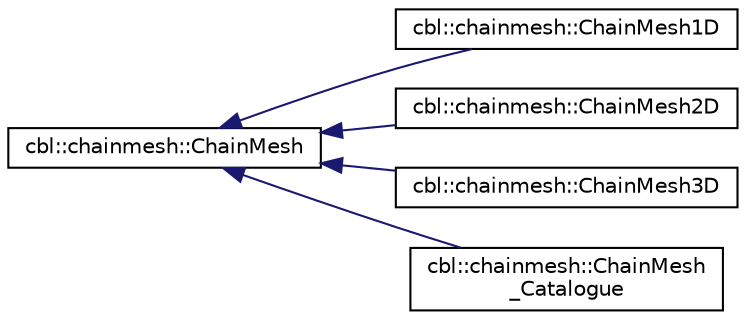 digraph "Graphical Class Hierarchy"
{
  edge [fontname="Helvetica",fontsize="10",labelfontname="Helvetica",labelfontsize="10"];
  node [fontname="Helvetica",fontsize="10",shape=record];
  rankdir="LR";
  Node0 [label="cbl::chainmesh::ChainMesh",height=0.2,width=0.4,color="black", fillcolor="white", style="filled",URL="$d9/d52/classcbl_1_1chainmesh_1_1ChainMesh.html",tooltip="The class ChainMesh. "];
  Node0 -> Node1 [dir="back",color="midnightblue",fontsize="10",style="solid",fontname="Helvetica"];
  Node1 [label="cbl::chainmesh::ChainMesh1D",height=0.2,width=0.4,color="black", fillcolor="white", style="filled",URL="$d2/d8f/classcbl_1_1chainmesh_1_1ChainMesh1D.html",tooltip="The class ChainMesh1D. "];
  Node0 -> Node2 [dir="back",color="midnightblue",fontsize="10",style="solid",fontname="Helvetica"];
  Node2 [label="cbl::chainmesh::ChainMesh2D",height=0.2,width=0.4,color="black", fillcolor="white", style="filled",URL="$d4/ddb/classcbl_1_1chainmesh_1_1ChainMesh2D.html",tooltip="The class ChainMesh2D. "];
  Node0 -> Node3 [dir="back",color="midnightblue",fontsize="10",style="solid",fontname="Helvetica"];
  Node3 [label="cbl::chainmesh::ChainMesh3D",height=0.2,width=0.4,color="black", fillcolor="white", style="filled",URL="$dd/d3e/classcbl_1_1chainmesh_1_1ChainMesh3D.html",tooltip="The class ChainMesh3D. "];
  Node0 -> Node4 [dir="back",color="midnightblue",fontsize="10",style="solid",fontname="Helvetica"];
  Node4 [label="cbl::chainmesh::ChainMesh\l_Catalogue",height=0.2,width=0.4,color="black", fillcolor="white", style="filled",URL="$d9/d59/classcbl_1_1chainmesh_1_1ChainMesh__Catalogue.html",tooltip="The class ChainMesh_Catalogue. "];
}
